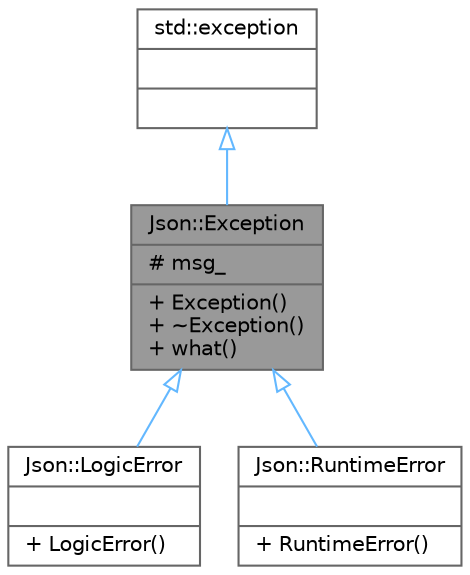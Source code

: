 digraph "Json::Exception"
{
 // LATEX_PDF_SIZE
  bgcolor="transparent";
  edge [fontname=Helvetica,fontsize=10,labelfontname=Helvetica,labelfontsize=10];
  node [fontname=Helvetica,fontsize=10,shape=box,height=0.2,width=0.4];
  Node1 [shape=record,label="{Json::Exception\n|# msg_\l|+ Exception()\l+ ~Exception()\l+ what()\l}",height=0.2,width=0.4,color="gray40", fillcolor="grey60", style="filled", fontcolor="black",tooltip="Base class for all exceptions we throw."];
  Node2 -> Node1 [dir="back",color="steelblue1",style="solid",arrowtail="onormal"];
  Node2 [shape=record,label="{std::exception\n||}",height=0.2,width=0.4,color="gray40", fillcolor="white", style="filled",tooltip=" "];
  Node1 -> Node3 [dir="back",color="steelblue1",style="solid",arrowtail="onormal"];
  Node3 [shape=record,label="{Json::LogicError\n||+ LogicError()\l}",height=0.2,width=0.4,color="gray40", fillcolor="white", style="filled",URL="$class_json_1_1_logic_error.html",tooltip="Exceptions thrown by JSON_ASSERT/JSON_FAIL macros."];
  Node1 -> Node4 [dir="back",color="steelblue1",style="solid",arrowtail="onormal"];
  Node4 [shape=record,label="{Json::RuntimeError\n||+ RuntimeError()\l}",height=0.2,width=0.4,color="gray40", fillcolor="white", style="filled",URL="$class_json_1_1_runtime_error.html",tooltip="Exceptions which the user cannot easily avoid."];
}
